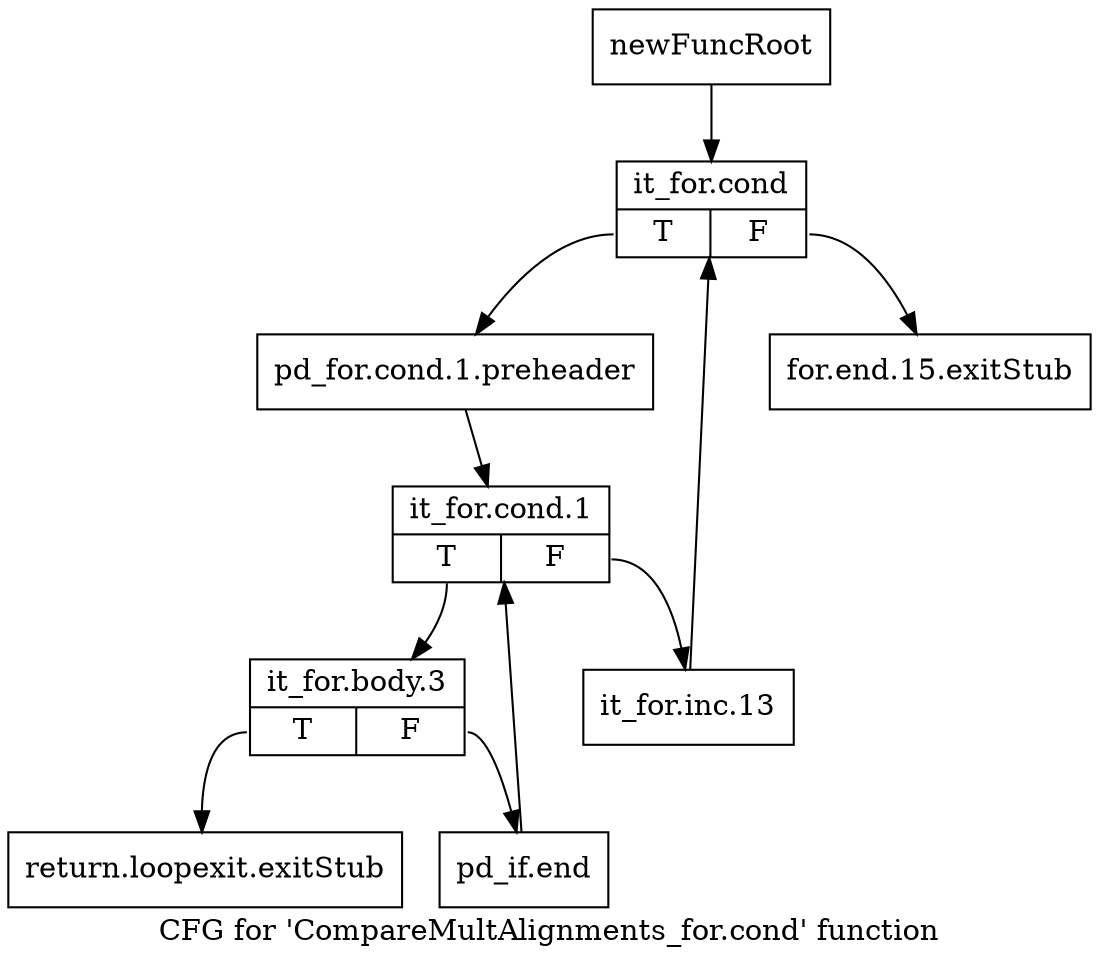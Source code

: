 digraph "CFG for 'CompareMultAlignments_for.cond' function" {
	label="CFG for 'CompareMultAlignments_for.cond' function";

	Node0x3298ce0 [shape=record,label="{newFuncRoot}"];
	Node0x3298ce0 -> Node0x3298dd0;
	Node0x3298d30 [shape=record,label="{for.end.15.exitStub}"];
	Node0x3298d80 [shape=record,label="{return.loopexit.exitStub}"];
	Node0x3298dd0 [shape=record,label="{it_for.cond|{<s0>T|<s1>F}}"];
	Node0x3298dd0:s0 -> Node0x3298e20;
	Node0x3298dd0:s1 -> Node0x3298d30;
	Node0x3298e20 [shape=record,label="{pd_for.cond.1.preheader}"];
	Node0x3298e20 -> Node0x3298e70;
	Node0x3298e70 [shape=record,label="{it_for.cond.1|{<s0>T|<s1>F}}"];
	Node0x3298e70:s0 -> Node0x3298f10;
	Node0x3298e70:s1 -> Node0x3298ec0;
	Node0x3298ec0 [shape=record,label="{it_for.inc.13}"];
	Node0x3298ec0 -> Node0x3298dd0;
	Node0x3298f10 [shape=record,label="{it_for.body.3|{<s0>T|<s1>F}}"];
	Node0x3298f10:s0 -> Node0x3298d80;
	Node0x3298f10:s1 -> Node0x3298f60;
	Node0x3298f60 [shape=record,label="{pd_if.end}"];
	Node0x3298f60 -> Node0x3298e70;
}
